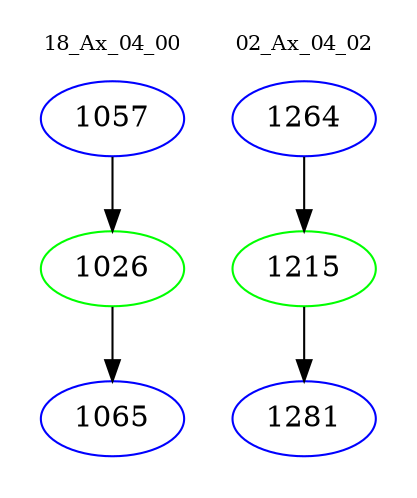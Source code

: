 digraph{
subgraph cluster_0 {
color = white
label = "18_Ax_04_00";
fontsize=10;
T0_1057 [label="1057", color="blue"]
T0_1057 -> T0_1026 [color="black"]
T0_1026 [label="1026", color="green"]
T0_1026 -> T0_1065 [color="black"]
T0_1065 [label="1065", color="blue"]
}
subgraph cluster_1 {
color = white
label = "02_Ax_04_02";
fontsize=10;
T1_1264 [label="1264", color="blue"]
T1_1264 -> T1_1215 [color="black"]
T1_1215 [label="1215", color="green"]
T1_1215 -> T1_1281 [color="black"]
T1_1281 [label="1281", color="blue"]
}
}
